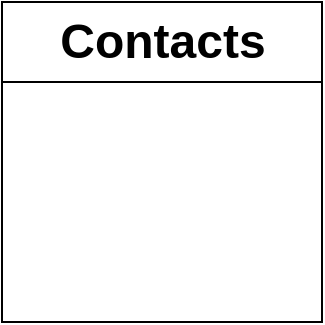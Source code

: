 <mxfile>
    <diagram id="QM7ypZ57soNlAj-Q9vfb" name="Página-1">
        <mxGraphModel dx="1054" dy="718" grid="1" gridSize="10" guides="1" tooltips="1" connect="1" arrows="1" fold="1" page="1" pageScale="1" pageWidth="827" pageHeight="1169" math="0" shadow="0">
            <root>
                <mxCell id="0"/>
                <mxCell id="1" parent="0"/>
                <mxCell id="2" value="" style="rounded=0;whiteSpace=wrap;html=1;" vertex="1" parent="1">
                    <mxGeometry x="40" y="120" width="160" height="160" as="geometry"/>
                </mxCell>
                <mxCell id="3" value="" style="rounded=0;whiteSpace=wrap;html=1;" vertex="1" parent="1">
                    <mxGeometry x="40" y="120" width="160" height="40" as="geometry"/>
                </mxCell>
                <mxCell id="4" value="Contacts" style="text;strokeColor=none;fillColor=none;html=1;fontSize=24;fontStyle=1;verticalAlign=middle;align=center;" vertex="1" parent="1">
                    <mxGeometry x="70" y="120" width="100" height="40" as="geometry"/>
                </mxCell>
            </root>
        </mxGraphModel>
    </diagram>
</mxfile>